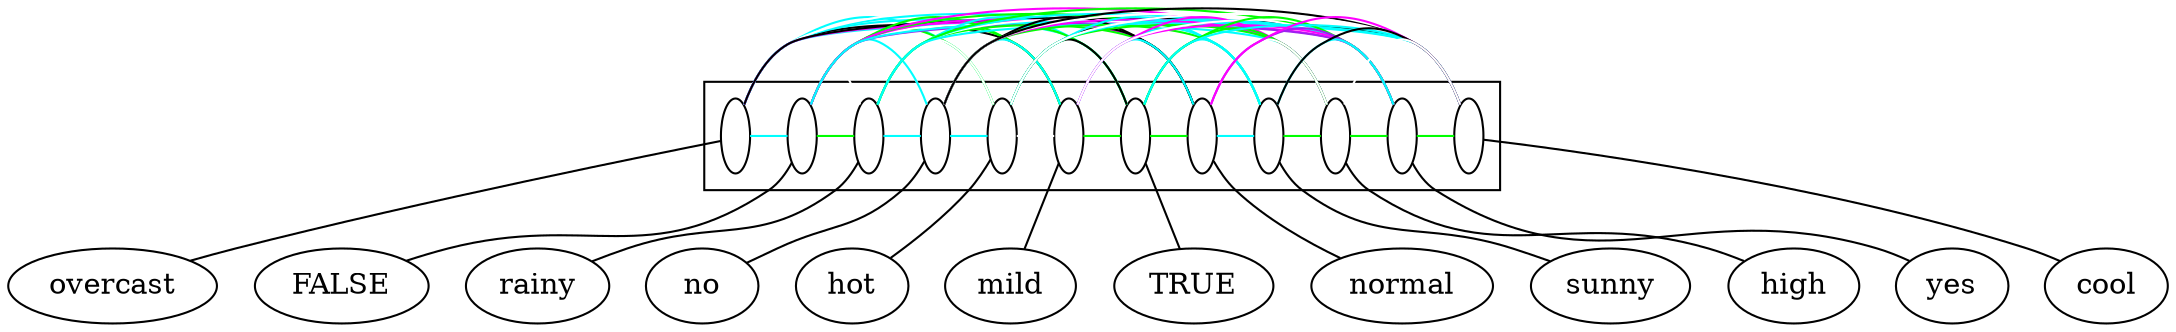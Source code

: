 digraph G {
compound=True;
overcast;
FALSE;
rainy;
no;
hot;
mild;
TRUE;
normal;
sunny;
high;
yes;
cool;
subgraph cluster_rainyhighhotyesTRUEcoolnormalmildnoovercastFALSEsunny {
s_overcast [label=" ", fillcolor=white, width=0.2, fixedsize=True];
s_FALSE [label=" ", fillcolor=white, width=0.2, fixedsize=True];
s_rainy [label=" ", fillcolor=white, width=0.2, fixedsize=True];
s_no [label=" ", fillcolor=white, width=0.2, fixedsize=True];
s_hot [label=" ", fillcolor=white, width=0.2, fixedsize=True];
s_mild [label=" ", fillcolor=white, width=0.2, fixedsize=True];
s_TRUE [label=" ", fillcolor=white, width=0.2, fixedsize=True];
s_normal [label=" ", fillcolor=white, width=0.2, fixedsize=True];
s_sunny [label=" ", fillcolor=white, width=0.2, fixedsize=True];
s_high [label=" ", fillcolor=white, width=0.2, fixedsize=True];
s_yes [label=" ", fillcolor=white, width=0.2, fixedsize=True];
s_cool [label=" ", fillcolor=white, width=0.2, fixedsize=True];
subgraph  {
rank=same;
s_overcast -> s_FALSE  [color=cyan, arrowhead=none];
s_overcast -> s_rainy  [color=white, arrowhead=none];
s_overcast -> s_no  [color=white, arrowhead=none];
s_overcast -> s_hot  [color=cyan, arrowhead=none];
s_overcast -> s_mild  [color=black, arrowhead=none];
s_overcast -> s_TRUE  [color=cyan, arrowhead=none];
s_overcast -> s_normal  [color=cyan, arrowhead=none];
s_overcast -> s_sunny  [color=white, arrowhead=none];
s_overcast -> s_high  [color=cyan, arrowhead=none];
s_overcast -> s_yes  [color=magenta, arrowhead=none];
s_overcast -> s_cool  [color=black, arrowhead=none];
s_FALSE -> s_rainy  [color=green, arrowhead=none];
s_FALSE -> s_no  [color=cyan, arrowhead=none];
s_FALSE -> s_hot  [color=green, arrowhead=none];
s_FALSE -> s_mild  [color=green, arrowhead=none];
s_FALSE -> s_TRUE  [color=white, arrowhead=none];
s_FALSE -> s_normal  [color=magenta, arrowhead=none];
s_FALSE -> s_sunny  [color=green, arrowhead=none];
s_FALSE -> s_high  [color=magenta, arrowhead=none];
s_FALSE -> s_yes  [color=purple, arrowhead=none];
s_FALSE -> s_cool  [color=cyan, arrowhead=none];
s_rainy -> s_no  [color=cyan, arrowhead=none];
s_rainy -> s_hot  [color=white, arrowhead=none];
s_rainy -> s_mild  [color=green, arrowhead=none];
s_rainy -> s_TRUE  [color=cyan, arrowhead=none];
s_rainy -> s_normal  [color=green, arrowhead=none];
s_rainy -> s_sunny  [color=white, arrowhead=none];
s_rainy -> s_high  [color=cyan, arrowhead=none];
s_rainy -> s_yes  [color=green, arrowhead=none];
s_rainy -> s_cool  [color=cyan, arrowhead=none];
s_no -> s_hot  [color=cyan, arrowhead=none];
s_no -> s_mild  [color=cyan, arrowhead=none];
s_no -> s_TRUE  [color=green, arrowhead=none];
s_no -> s_normal  [color=black, arrowhead=none];
s_no -> s_sunny  [color=green, arrowhead=none];
s_no -> s_high  [color=magenta, arrowhead=none];
s_no -> s_yes  [color=white, arrowhead=none];
s_no -> s_cool  [color=black, arrowhead=none];
s_hot -> s_mild  [color=white, arrowhead=none];
s_hot -> s_TRUE  [color=black, arrowhead=none];
s_hot -> s_normal  [color=black, arrowhead=none];
s_hot -> s_sunny  [color=cyan, arrowhead=none];
s_hot -> s_high  [color=green, arrowhead=none];
s_hot -> s_yes  [color=cyan, arrowhead=none];
s_hot -> s_cool  [color=white, arrowhead=none];
s_mild -> s_TRUE  [color=green, arrowhead=none];
s_mild -> s_normal  [color=cyan, arrowhead=none];
s_mild -> s_sunny  [color=cyan, arrowhead=none];
s_mild -> s_high  [color=magenta, arrowhead=none];
s_mild -> s_yes  [color=magenta, arrowhead=none];
s_mild -> s_cool  [color=white, arrowhead=none];
s_TRUE -> s_normal  [color=green, arrowhead=none];
s_TRUE -> s_sunny  [color=cyan, arrowhead=none];
s_TRUE -> s_high  [color=green, arrowhead=none];
s_TRUE -> s_yes  [color=green, arrowhead=none];
s_TRUE -> s_cool  [color=cyan, arrowhead=none];
s_normal -> s_sunny  [color=cyan, arrowhead=none];
s_normal -> s_high  [color=white, arrowhead=none];
s_normal -> s_yes  [color=purple, arrowhead=none];
s_normal -> s_cool  [color=magenta, arrowhead=none];
s_sunny -> s_high  [color=green, arrowhead=none];
s_sunny -> s_yes  [color=cyan, arrowhead=none];
s_sunny -> s_cool  [color=black, arrowhead=none];
s_high -> s_yes  [color=green, arrowhead=none];
s_high -> s_cool  [color=white, arrowhead=none];
s_yes -> s_cool  [color=green, arrowhead=none];
}

}

s_overcast -> overcast  [arrowhead=none];
s_FALSE -> FALSE  [arrowhead=none];
s_rainy -> rainy  [arrowhead=none];
s_no -> no  [arrowhead=none];
s_hot -> hot  [arrowhead=none];
s_mild -> mild  [arrowhead=none];
s_TRUE -> TRUE  [arrowhead=none];
s_normal -> normal  [arrowhead=none];
s_sunny -> sunny  [arrowhead=none];
s_high -> high  [arrowhead=none];
s_yes -> yes  [arrowhead=none];
s_cool -> cool  [arrowhead=none];
}
